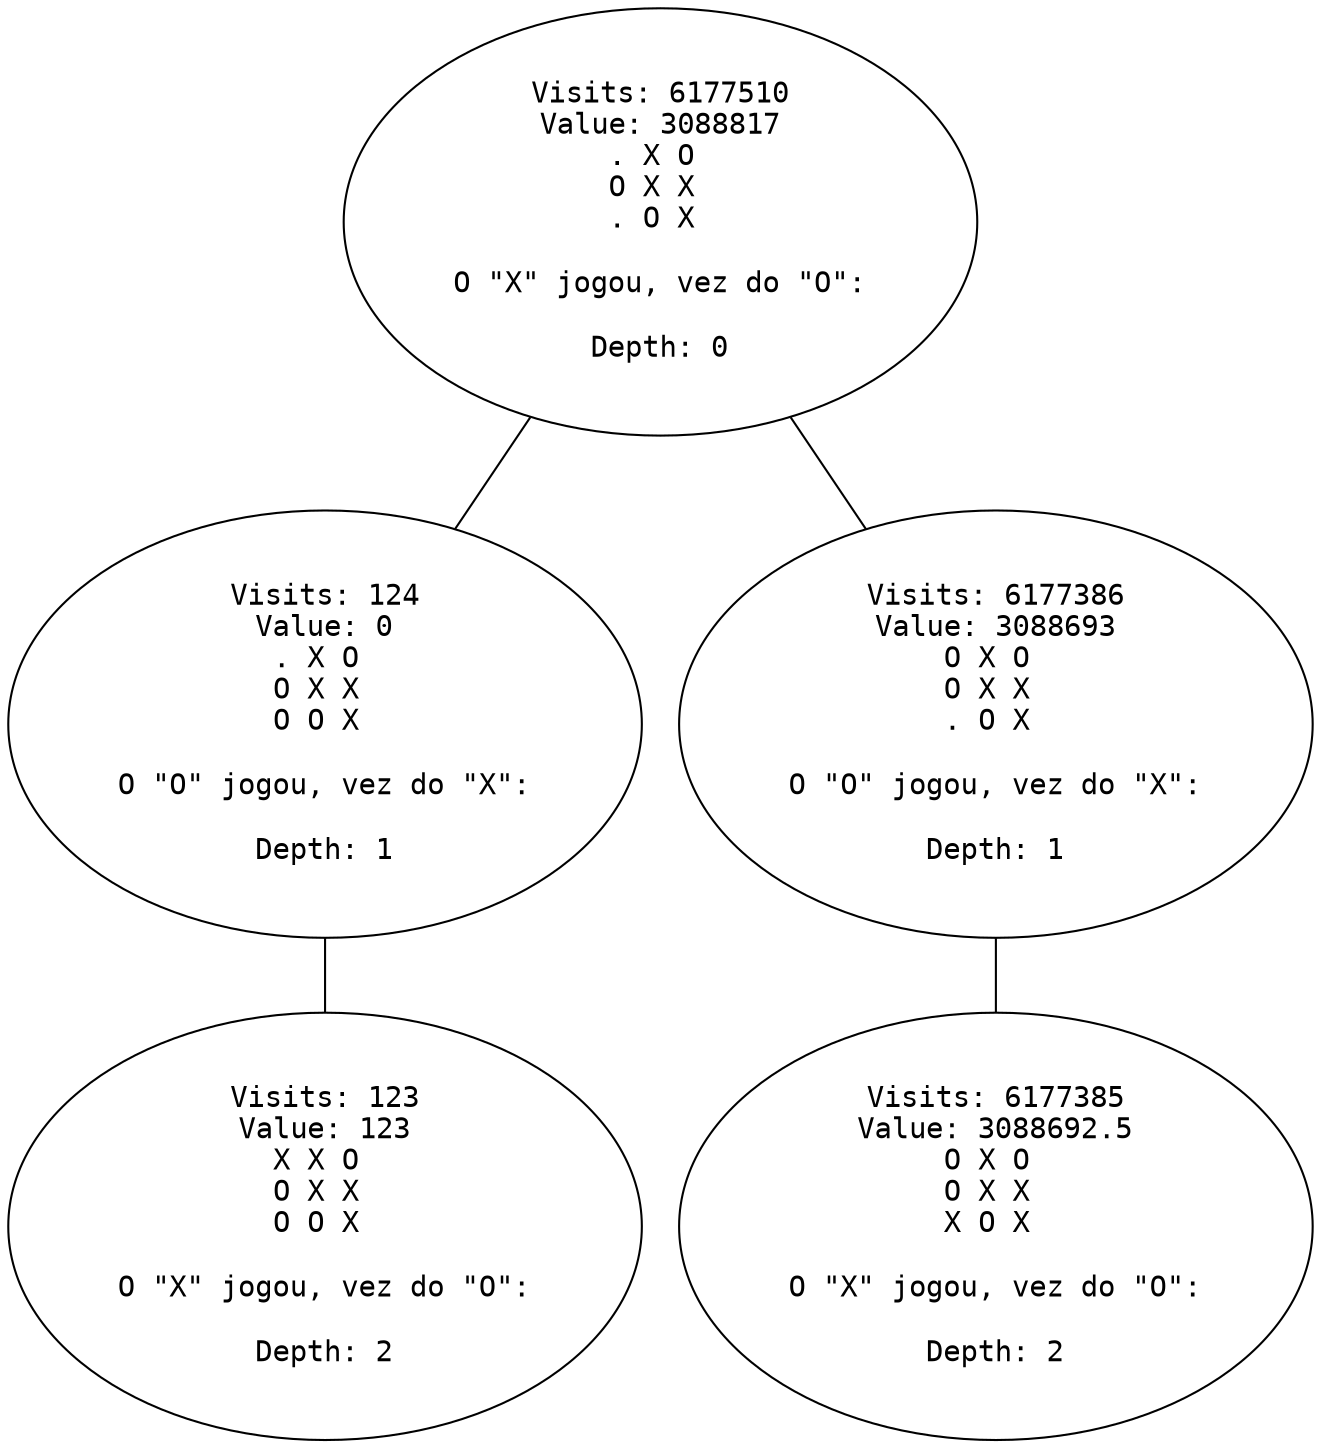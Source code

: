 graph "G" {
  node [
    fontname = "Courier";
  ];
  "15" [
    label = "Visits: 6177510\nValue: 3088817\n. X O \nO X X \n. O X \n\nO \"X\" jogou, vez do \"O\":\n\nDepth: 0";
  ];
  "0" [
    label = "Visits: 124\nValue: 0\n. X O \nO X X \nO O X \n\nO \"O\" jogou, vez do \"X\":\n\nDepth: 1";
  ];
  "1" [
    label = "Visits: 123\nValue: 123\nX X O \nO X X \nO O X \n\nO \"X\" jogou, vez do \"O\":\n\nDepth: 2";
  ];
  "2" [
    label = "Visits: 6177386\nValue: 3088693\nO X O \nO X X \n. O X \n\nO \"O\" jogou, vez do \"X\":\n\nDepth: 1";
  ];
  "3" [
    label = "Visits: 6177385\nValue: 3088692.5\nO X O \nO X X \nX O X \n\nO \"X\" jogou, vez do \"O\":\n\nDepth: 2";
  ];
  "15" -- "0";
  "0" -- "1";
  "15" -- "2";
  "2" -- "3";
}